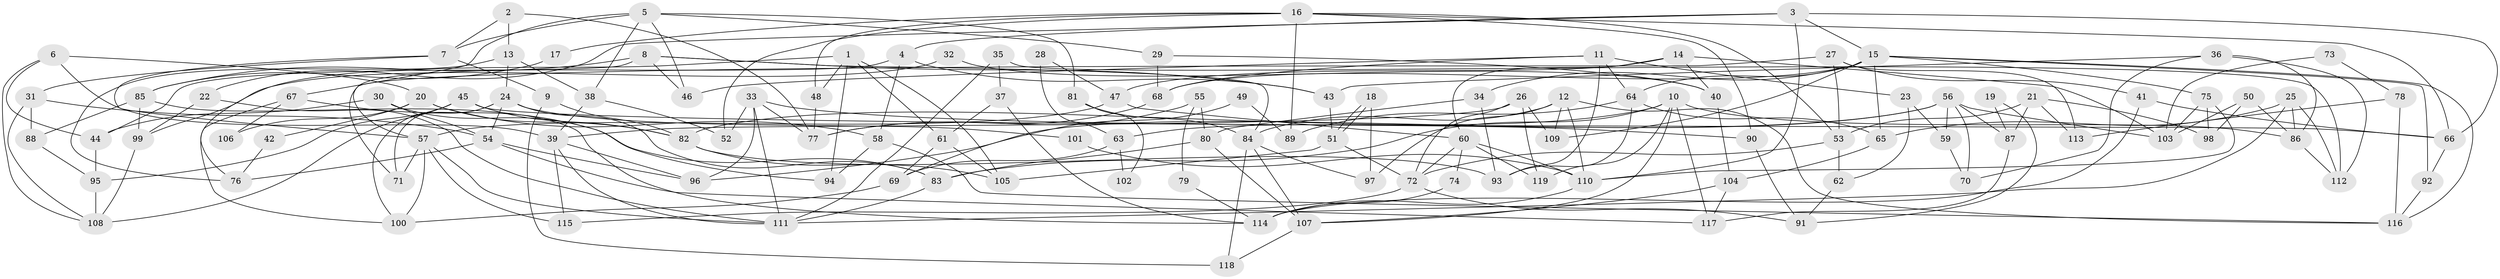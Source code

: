 // Generated by graph-tools (version 1.1) at 2025/02/03/09/25 03:02:15]
// undirected, 119 vertices, 238 edges
graph export_dot {
graph [start="1"]
  node [color=gray90,style=filled];
  1;
  2;
  3;
  4;
  5;
  6;
  7;
  8;
  9;
  10;
  11;
  12;
  13;
  14;
  15;
  16;
  17;
  18;
  19;
  20;
  21;
  22;
  23;
  24;
  25;
  26;
  27;
  28;
  29;
  30;
  31;
  32;
  33;
  34;
  35;
  36;
  37;
  38;
  39;
  40;
  41;
  42;
  43;
  44;
  45;
  46;
  47;
  48;
  49;
  50;
  51;
  52;
  53;
  54;
  55;
  56;
  57;
  58;
  59;
  60;
  61;
  62;
  63;
  64;
  65;
  66;
  67;
  68;
  69;
  70;
  71;
  72;
  73;
  74;
  75;
  76;
  77;
  78;
  79;
  80;
  81;
  82;
  83;
  84;
  85;
  86;
  87;
  88;
  89;
  90;
  91;
  92;
  93;
  94;
  95;
  96;
  97;
  98;
  99;
  100;
  101;
  102;
  103;
  104;
  105;
  106;
  107;
  108;
  109;
  110;
  111;
  112;
  113;
  114;
  115;
  116;
  117;
  118;
  119;
  1 -- 76;
  1 -- 105;
  1 -- 48;
  1 -- 61;
  1 -- 94;
  2 -- 7;
  2 -- 77;
  2 -- 13;
  3 -- 110;
  3 -- 4;
  3 -- 15;
  3 -- 22;
  3 -- 66;
  4 -- 43;
  4 -- 58;
  4 -- 44;
  5 -- 67;
  5 -- 38;
  5 -- 7;
  5 -- 29;
  5 -- 46;
  5 -- 81;
  6 -- 108;
  6 -- 44;
  6 -- 20;
  6 -- 39;
  7 -- 31;
  7 -- 9;
  7 -- 57;
  8 -- 57;
  8 -- 84;
  8 -- 43;
  8 -- 46;
  8 -- 85;
  9 -- 82;
  9 -- 118;
  10 -- 82;
  10 -- 107;
  10 -- 83;
  10 -- 86;
  10 -- 117;
  10 -- 119;
  11 -- 64;
  11 -- 46;
  11 -- 23;
  11 -- 68;
  11 -- 93;
  12 -- 110;
  12 -- 109;
  12 -- 84;
  12 -- 97;
  12 -- 116;
  13 -- 24;
  13 -- 38;
  13 -- 76;
  14 -- 103;
  14 -- 47;
  14 -- 40;
  14 -- 60;
  15 -- 64;
  15 -- 34;
  15 -- 65;
  15 -- 68;
  15 -- 75;
  15 -- 92;
  15 -- 109;
  15 -- 116;
  16 -- 66;
  16 -- 48;
  16 -- 17;
  16 -- 52;
  16 -- 53;
  16 -- 89;
  16 -- 90;
  17 -- 85;
  18 -- 97;
  18 -- 51;
  18 -- 51;
  19 -- 91;
  19 -- 87;
  20 -- 82;
  20 -- 42;
  20 -- 58;
  20 -- 106;
  21 -- 98;
  21 -- 53;
  21 -- 87;
  21 -- 113;
  22 -- 111;
  22 -- 99;
  23 -- 62;
  23 -- 59;
  24 -- 54;
  24 -- 83;
  24 -- 71;
  24 -- 100;
  24 -- 101;
  25 -- 65;
  25 -- 86;
  25 -- 111;
  25 -- 112;
  26 -- 72;
  26 -- 39;
  26 -- 109;
  26 -- 119;
  27 -- 53;
  27 -- 71;
  27 -- 41;
  27 -- 113;
  28 -- 47;
  28 -- 63;
  29 -- 68;
  29 -- 40;
  30 -- 94;
  30 -- 44;
  30 -- 54;
  31 -- 54;
  31 -- 108;
  31 -- 88;
  32 -- 40;
  32 -- 99;
  33 -- 111;
  33 -- 52;
  33 -- 77;
  33 -- 90;
  33 -- 96;
  34 -- 80;
  34 -- 93;
  35 -- 111;
  35 -- 112;
  35 -- 37;
  36 -- 43;
  36 -- 86;
  36 -- 70;
  36 -- 112;
  37 -- 61;
  37 -- 114;
  38 -- 39;
  38 -- 52;
  39 -- 96;
  39 -- 111;
  39 -- 115;
  40 -- 104;
  41 -- 66;
  41 -- 114;
  42 -- 76;
  43 -- 51;
  44 -- 95;
  45 -- 95;
  45 -- 66;
  45 -- 82;
  45 -- 108;
  47 -- 57;
  47 -- 60;
  48 -- 77;
  49 -- 69;
  49 -- 89;
  50 -- 103;
  50 -- 86;
  50 -- 98;
  51 -- 72;
  51 -- 105;
  53 -- 72;
  53 -- 62;
  54 -- 117;
  54 -- 76;
  54 -- 96;
  55 -- 80;
  55 -- 77;
  55 -- 79;
  56 -- 96;
  56 -- 59;
  56 -- 63;
  56 -- 70;
  56 -- 87;
  56 -- 103;
  57 -- 111;
  57 -- 71;
  57 -- 100;
  57 -- 115;
  58 -- 116;
  58 -- 94;
  59 -- 70;
  60 -- 119;
  60 -- 72;
  60 -- 74;
  60 -- 110;
  61 -- 105;
  61 -- 69;
  62 -- 91;
  63 -- 69;
  63 -- 102;
  64 -- 65;
  64 -- 93;
  64 -- 89;
  65 -- 104;
  66 -- 92;
  67 -- 83;
  67 -- 100;
  67 -- 106;
  68 -- 77;
  69 -- 100;
  72 -- 115;
  72 -- 91;
  73 -- 103;
  73 -- 78;
  74 -- 114;
  75 -- 110;
  75 -- 98;
  75 -- 103;
  78 -- 116;
  78 -- 113;
  79 -- 114;
  80 -- 107;
  80 -- 83;
  81 -- 84;
  81 -- 102;
  82 -- 93;
  82 -- 105;
  83 -- 111;
  84 -- 107;
  84 -- 97;
  84 -- 118;
  85 -- 114;
  85 -- 88;
  85 -- 99;
  86 -- 112;
  87 -- 117;
  88 -- 95;
  90 -- 91;
  92 -- 116;
  95 -- 108;
  99 -- 108;
  101 -- 110;
  104 -- 117;
  104 -- 107;
  107 -- 118;
  110 -- 114;
}
